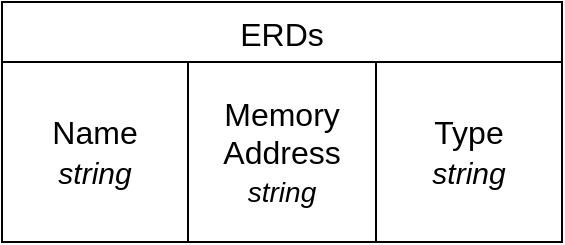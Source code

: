 <mxfile>
    <diagram id="h591dxZ50lgd1c0ot1hW" name="Page-1">
        <mxGraphModel dx="424" dy="1094" grid="1" gridSize="10" guides="1" tooltips="1" connect="1" arrows="1" fold="1" page="1" pageScale="1" pageWidth="850" pageHeight="1100" math="0" shadow="0">
            <root>
                <mxCell id="0"/>
                <mxCell id="1" parent="0"/>
                <mxCell id="15" value="" style="rounded=0;whiteSpace=wrap;html=1;" vertex="1" parent="1">
                    <mxGeometry x="50" y="150" width="280" height="120" as="geometry"/>
                </mxCell>
                <mxCell id="2" value="ERDs" style="shape=table;startSize=30;container=1;collapsible=0;childLayout=tableLayout;fontSize=16;strokeColor=#000000;fontColor=#000000;" vertex="1" parent="1">
                    <mxGeometry x="50" y="150" width="280" height="120" as="geometry"/>
                </mxCell>
                <mxCell id="3" value="" style="shape=tableRow;horizontal=0;startSize=0;swimlaneHead=0;swimlaneBody=0;strokeColor=#000000;top=0;left=0;bottom=0;right=0;collapsible=0;dropTarget=0;fillColor=none;points=[[0,0.5],[1,0.5]];portConstraint=eastwest;fontSize=16;fontColor=#000000;" vertex="1" parent="2">
                    <mxGeometry y="30" width="280" height="90" as="geometry"/>
                </mxCell>
                <mxCell id="4" value="Name&lt;div&gt;&lt;i&gt;&lt;font style=&quot;font-size: 15px;&quot;&gt;string&lt;/font&gt;&lt;/i&gt;&lt;/div&gt;" style="shape=partialRectangle;html=1;whiteSpace=wrap;connectable=0;strokeColor=#000000;overflow=hidden;fillColor=none;top=0;left=0;bottom=0;right=0;pointerEvents=1;fontSize=16;fontColor=#000000;" vertex="1" parent="3">
                    <mxGeometry width="93" height="90" as="geometry">
                        <mxRectangle width="93" height="90" as="alternateBounds"/>
                    </mxGeometry>
                </mxCell>
                <mxCell id="5" value="&lt;font style=&quot;&quot;&gt;Memory Address&lt;/font&gt;&lt;div&gt;&lt;span style=&quot;font-size: 14px;&quot;&gt;&lt;i&gt;string&lt;/i&gt;&lt;/span&gt;&lt;/div&gt;" style="shape=partialRectangle;html=1;whiteSpace=wrap;connectable=0;strokeColor=#000000;overflow=hidden;fillColor=none;top=0;left=0;bottom=0;right=0;pointerEvents=1;fontSize=16;fontColor=#000000;" vertex="1" parent="3">
                    <mxGeometry x="93" width="94" height="90" as="geometry">
                        <mxRectangle width="94" height="90" as="alternateBounds"/>
                    </mxGeometry>
                </mxCell>
                <mxCell id="6" value="Type&lt;div&gt;&lt;i&gt;&lt;font style=&quot;font-size: 15px;&quot;&gt;string&lt;/font&gt;&lt;/i&gt;&lt;/div&gt;" style="shape=partialRectangle;html=1;whiteSpace=wrap;connectable=0;strokeColor=#000000;overflow=hidden;fillColor=none;top=0;left=0;bottom=0;right=0;pointerEvents=1;fontSize=16;fontColor=#000000;" vertex="1" parent="3">
                    <mxGeometry x="187" width="93" height="90" as="geometry">
                        <mxRectangle width="93" height="90" as="alternateBounds"/>
                    </mxGeometry>
                </mxCell>
            </root>
        </mxGraphModel>
    </diagram>
</mxfile>
